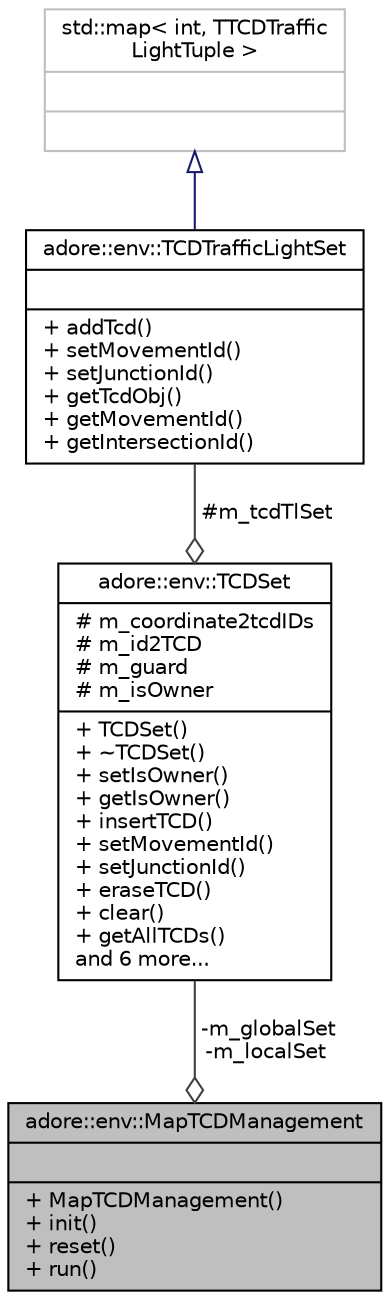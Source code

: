 digraph "adore::env::MapTCDManagement"
{
 // LATEX_PDF_SIZE
  edge [fontname="Helvetica",fontsize="10",labelfontname="Helvetica",labelfontsize="10"];
  node [fontname="Helvetica",fontsize="10",shape=record];
  Node1 [label="{adore::env::MapTCDManagement\n||+ MapTCDManagement()\l+ init()\l+ reset()\l+ run()\l}",height=0.2,width=0.4,color="black", fillcolor="grey75", style="filled", fontcolor="black",tooltip="manage visible traffic control devices based on vehicle position and last state of the object"];
  Node2 -> Node1 [color="grey25",fontsize="10",style="solid",label=" -m_globalSet\n-m_localSet" ,arrowhead="odiamond",fontname="Helvetica"];
  Node2 [label="{adore::env::TCDSet\n|# m_coordinate2tcdIDs\l# m_id2TCD\l# m_guard\l# m_isOwner\l|+ TCDSet()\l+ ~TCDSet()\l+ setIsOwner()\l+ getIsOwner()\l+ insertTCD()\l+ setMovementId()\l+ setJunctionId()\l+ eraseTCD()\l+ clear()\l+ getAllTCDs()\land 6 more...\l}",height=0.2,width=0.4,color="black", fillcolor="white", style="filled",URL="$classadore_1_1env_1_1TCDSet.html",tooltip=" "];
  Node3 -> Node2 [color="grey25",fontsize="10",style="solid",label=" #m_tcdTlSet" ,arrowhead="odiamond",fontname="Helvetica"];
  Node3 [label="{adore::env::TCDTrafficLightSet\n||+ addTcd()\l+ setMovementId()\l+ setJunctionId()\l+ getTcdObj()\l+ getMovementId()\l+ getIntersectionId()\l}",height=0.2,width=0.4,color="black", fillcolor="white", style="filled",URL="$classadore_1_1env_1_1TCDTrafficLightSet.html",tooltip=" "];
  Node4 -> Node3 [dir="back",color="midnightblue",fontsize="10",style="solid",arrowtail="onormal",fontname="Helvetica"];
  Node4 [label="{std::map\< int, TTCDTraffic\lLightTuple \>\n||}",height=0.2,width=0.4,color="grey75", fillcolor="white", style="filled",tooltip=" "];
}
